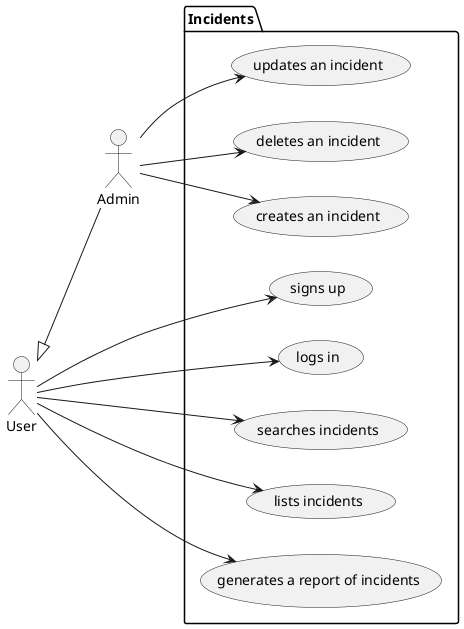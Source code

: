 @startuml usecase

left to right direction

:User: 
:Admin: 

User <|-- Admin

package "Incidents" {
    :User: --> (signs up)
    :User: --> (logs in)
    :User: --> (searches incidents)
    :User: --> (lists incidents)
    :Admin: --> (creates an incident)
    :Admin: --> (updates an incident)
    :Admin: --> (deletes an incident)
    :User: --> (generates a report of incidents)
@enduml